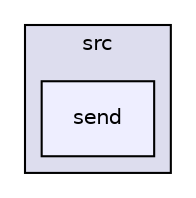digraph "Software/Asservissement/ReadArduinoSerial/src/send" {
  compound=true
  node [ fontsize="10", fontname="Helvetica"];
  edge [ labelfontsize="10", labelfontname="Helvetica"];
  subgraph clusterdir_56f619c058c096a116a15c8b44e609df {
    graph [ bgcolor="#ddddee", pencolor="black", label="src" fontname="Helvetica", fontsize="10", URL="dir_56f619c058c096a116a15c8b44e609df.html"]
  dir_2042472526ba47f12ae39bf5e8c1e1ee [shape=box, label="send", style="filled", fillcolor="#eeeeff", pencolor="black", URL="dir_2042472526ba47f12ae39bf5e8c1e1ee.html"];
  }
}
